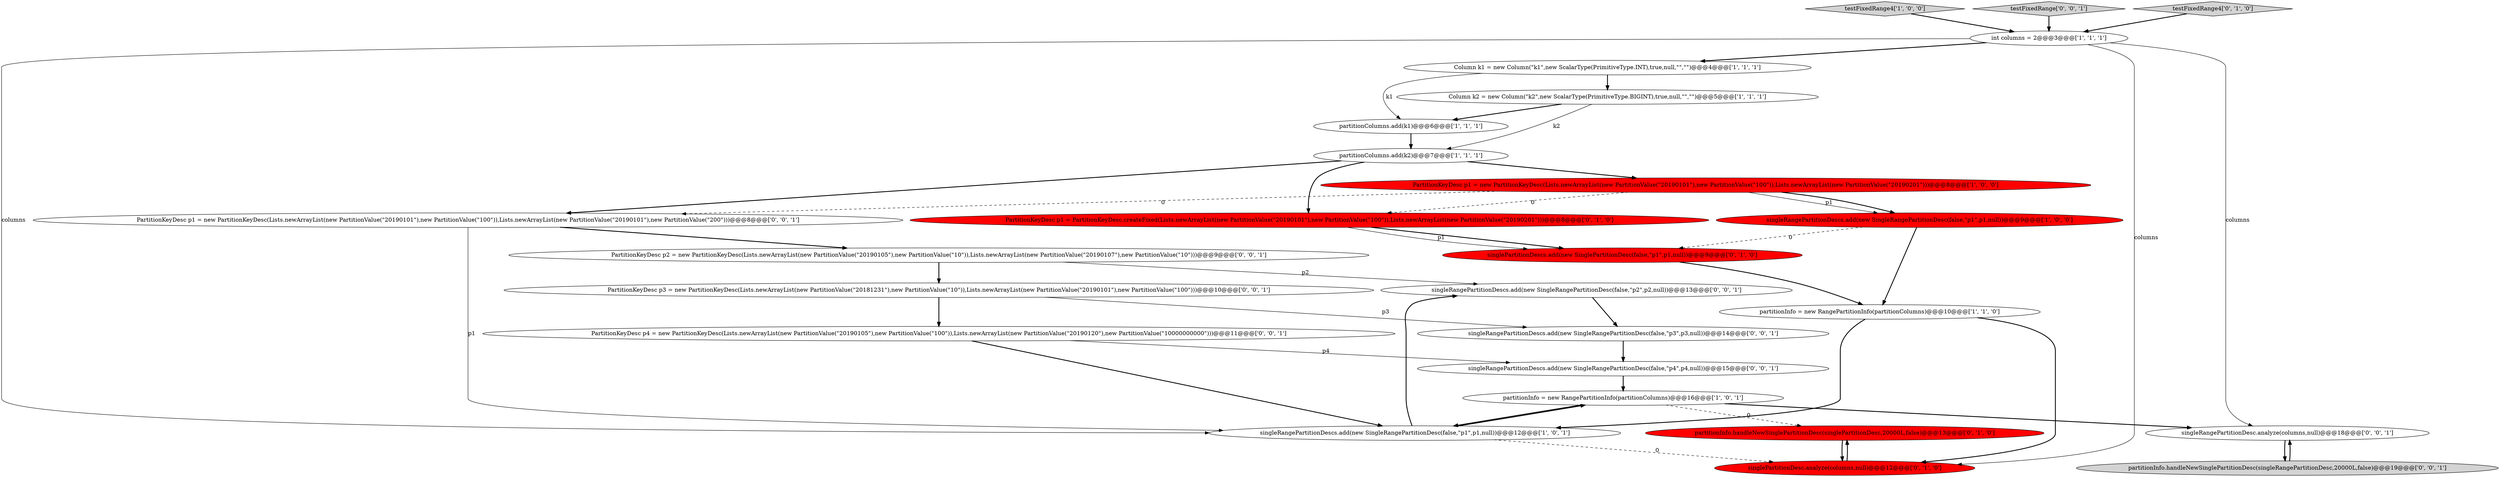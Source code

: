 digraph {
2 [style = filled, label = "Column k1 = new Column(\"k1\",new ScalarType(PrimitiveType.INT),true,null,\"\",\"\")@@@4@@@['1', '1', '1']", fillcolor = white, shape = ellipse image = "AAA0AAABBB1BBB"];
14 [style = filled, label = "singlePartitionDescs.add(new SinglePartitionDesc(false,\"p1\",p1,null))@@@9@@@['0', '1', '0']", fillcolor = red, shape = ellipse image = "AAA1AAABBB2BBB"];
24 [style = filled, label = "PartitionKeyDesc p4 = new PartitionKeyDesc(Lists.newArrayList(new PartitionValue(\"20190105\"),new PartitionValue(\"100\")),Lists.newArrayList(new PartitionValue(\"20190120\"),new PartitionValue(\"10000000000\")))@@@11@@@['0', '0', '1']", fillcolor = white, shape = ellipse image = "AAA0AAABBB3BBB"];
4 [style = filled, label = "partitionInfo = new RangePartitionInfo(partitionColumns)@@@16@@@['1', '0', '1']", fillcolor = white, shape = ellipse image = "AAA0AAABBB1BBB"];
6 [style = filled, label = "Column k2 = new Column(\"k2\",new ScalarType(PrimitiveType.BIGINT),true,null,\"\",\"\")@@@5@@@['1', '1', '1']", fillcolor = white, shape = ellipse image = "AAA0AAABBB1BBB"];
25 [style = filled, label = "singleRangePartitionDescs.add(new SingleRangePartitionDesc(false,\"p4\",p4,null))@@@15@@@['0', '0', '1']", fillcolor = white, shape = ellipse image = "AAA0AAABBB3BBB"];
22 [style = filled, label = "singleRangePartitionDescs.add(new SingleRangePartitionDesc(false,\"p2\",p2,null))@@@13@@@['0', '0', '1']", fillcolor = white, shape = ellipse image = "AAA0AAABBB3BBB"];
17 [style = filled, label = "PartitionKeyDesc p1 = new PartitionKeyDesc(Lists.newArrayList(new PartitionValue(\"20190101\"),new PartitionValue(\"100\")),Lists.newArrayList(new PartitionValue(\"20190101\"),new PartitionValue(\"200\")))@@@8@@@['0', '0', '1']", fillcolor = white, shape = ellipse image = "AAA0AAABBB3BBB"];
19 [style = filled, label = "partitionInfo.handleNewSinglePartitionDesc(singleRangePartitionDesc,20000L,false)@@@19@@@['0', '0', '1']", fillcolor = lightgray, shape = ellipse image = "AAA0AAABBB3BBB"];
13 [style = filled, label = "partitionInfo.handleNewSinglePartitionDesc(singlePartitionDesc,20000L,false)@@@13@@@['0', '1', '0']", fillcolor = red, shape = ellipse image = "AAA1AAABBB2BBB"];
16 [style = filled, label = "singleRangePartitionDescs.add(new SingleRangePartitionDesc(false,\"p3\",p3,null))@@@14@@@['0', '0', '1']", fillcolor = white, shape = ellipse image = "AAA0AAABBB3BBB"];
8 [style = filled, label = "partitionColumns.add(k1)@@@6@@@['1', '1', '1']", fillcolor = white, shape = ellipse image = "AAA0AAABBB1BBB"];
3 [style = filled, label = "testFixedRange4['1', '0', '0']", fillcolor = lightgray, shape = diamond image = "AAA0AAABBB1BBB"];
20 [style = filled, label = "testFixedRange['0', '0', '1']", fillcolor = lightgray, shape = diamond image = "AAA0AAABBB3BBB"];
23 [style = filled, label = "PartitionKeyDesc p3 = new PartitionKeyDesc(Lists.newArrayList(new PartitionValue(\"20181231\"),new PartitionValue(\"10\")),Lists.newArrayList(new PartitionValue(\"20190101\"),new PartitionValue(\"100\")))@@@10@@@['0', '0', '1']", fillcolor = white, shape = ellipse image = "AAA0AAABBB3BBB"];
11 [style = filled, label = "singlePartitionDesc.analyze(columns,null)@@@12@@@['0', '1', '0']", fillcolor = red, shape = ellipse image = "AAA1AAABBB2BBB"];
0 [style = filled, label = "singleRangePartitionDescs.add(new SingleRangePartitionDesc(false,\"p1\",p1,null))@@@9@@@['1', '0', '0']", fillcolor = red, shape = ellipse image = "AAA1AAABBB1BBB"];
9 [style = filled, label = "partitionColumns.add(k2)@@@7@@@['1', '1', '1']", fillcolor = white, shape = ellipse image = "AAA0AAABBB1BBB"];
12 [style = filled, label = "testFixedRange4['0', '1', '0']", fillcolor = lightgray, shape = diamond image = "AAA0AAABBB2BBB"];
1 [style = filled, label = "int columns = 2@@@3@@@['1', '1', '1']", fillcolor = white, shape = ellipse image = "AAA0AAABBB1BBB"];
21 [style = filled, label = "PartitionKeyDesc p2 = new PartitionKeyDesc(Lists.newArrayList(new PartitionValue(\"20190105\"),new PartitionValue(\"10\")),Lists.newArrayList(new PartitionValue(\"20190107\"),new PartitionValue(\"10\")))@@@9@@@['0', '0', '1']", fillcolor = white, shape = ellipse image = "AAA0AAABBB3BBB"];
15 [style = filled, label = "PartitionKeyDesc p1 = PartitionKeyDesc.createFixed(Lists.newArrayList(new PartitionValue(\"20190101\"),new PartitionValue(\"100\")),Lists.newArrayList(new PartitionValue(\"20190201\")))@@@8@@@['0', '1', '0']", fillcolor = red, shape = ellipse image = "AAA1AAABBB2BBB"];
18 [style = filled, label = "singleRangePartitionDesc.analyze(columns,null)@@@18@@@['0', '0', '1']", fillcolor = white, shape = ellipse image = "AAA0AAABBB3BBB"];
7 [style = filled, label = "PartitionKeyDesc p1 = new PartitionKeyDesc(Lists.newArrayList(new PartitionValue(\"20190101\"),new PartitionValue(\"100\")),Lists.newArrayList(new PartitionValue(\"20190201\")))@@@8@@@['1', '0', '0']", fillcolor = red, shape = ellipse image = "AAA1AAABBB1BBB"];
10 [style = filled, label = "partitionInfo = new RangePartitionInfo(partitionColumns)@@@10@@@['1', '1', '0']", fillcolor = white, shape = ellipse image = "AAA0AAABBB1BBB"];
5 [style = filled, label = "singleRangePartitionDescs.add(new SingleRangePartitionDesc(false,\"p1\",p1,null))@@@12@@@['1', '0', '1']", fillcolor = white, shape = ellipse image = "AAA0AAABBB1BBB"];
19->18 [style = bold, label=""];
3->1 [style = bold, label=""];
15->14 [style = bold, label=""];
17->5 [style = solid, label="p1"];
22->16 [style = bold, label=""];
2->6 [style = bold, label=""];
7->17 [style = dashed, label="0"];
7->0 [style = solid, label="p1"];
18->19 [style = bold, label=""];
14->10 [style = bold, label=""];
25->4 [style = bold, label=""];
9->17 [style = bold, label=""];
16->25 [style = bold, label=""];
7->0 [style = bold, label=""];
4->18 [style = bold, label=""];
21->22 [style = solid, label="p2"];
20->1 [style = bold, label=""];
9->7 [style = bold, label=""];
12->1 [style = bold, label=""];
13->11 [style = bold, label=""];
24->5 [style = bold, label=""];
0->14 [style = dashed, label="0"];
0->10 [style = bold, label=""];
23->24 [style = bold, label=""];
2->8 [style = solid, label="k1"];
10->11 [style = bold, label=""];
1->5 [style = solid, label="columns"];
10->5 [style = bold, label=""];
5->11 [style = dashed, label="0"];
23->16 [style = solid, label="p3"];
9->15 [style = bold, label=""];
11->13 [style = bold, label=""];
5->4 [style = bold, label=""];
6->8 [style = bold, label=""];
8->9 [style = bold, label=""];
7->15 [style = dashed, label="0"];
1->11 [style = solid, label="columns"];
1->2 [style = bold, label=""];
6->9 [style = solid, label="k2"];
4->13 [style = dashed, label="0"];
24->25 [style = solid, label="p4"];
5->22 [style = bold, label=""];
4->5 [style = bold, label=""];
17->21 [style = bold, label=""];
15->14 [style = solid, label="p1"];
1->18 [style = solid, label="columns"];
21->23 [style = bold, label=""];
}
